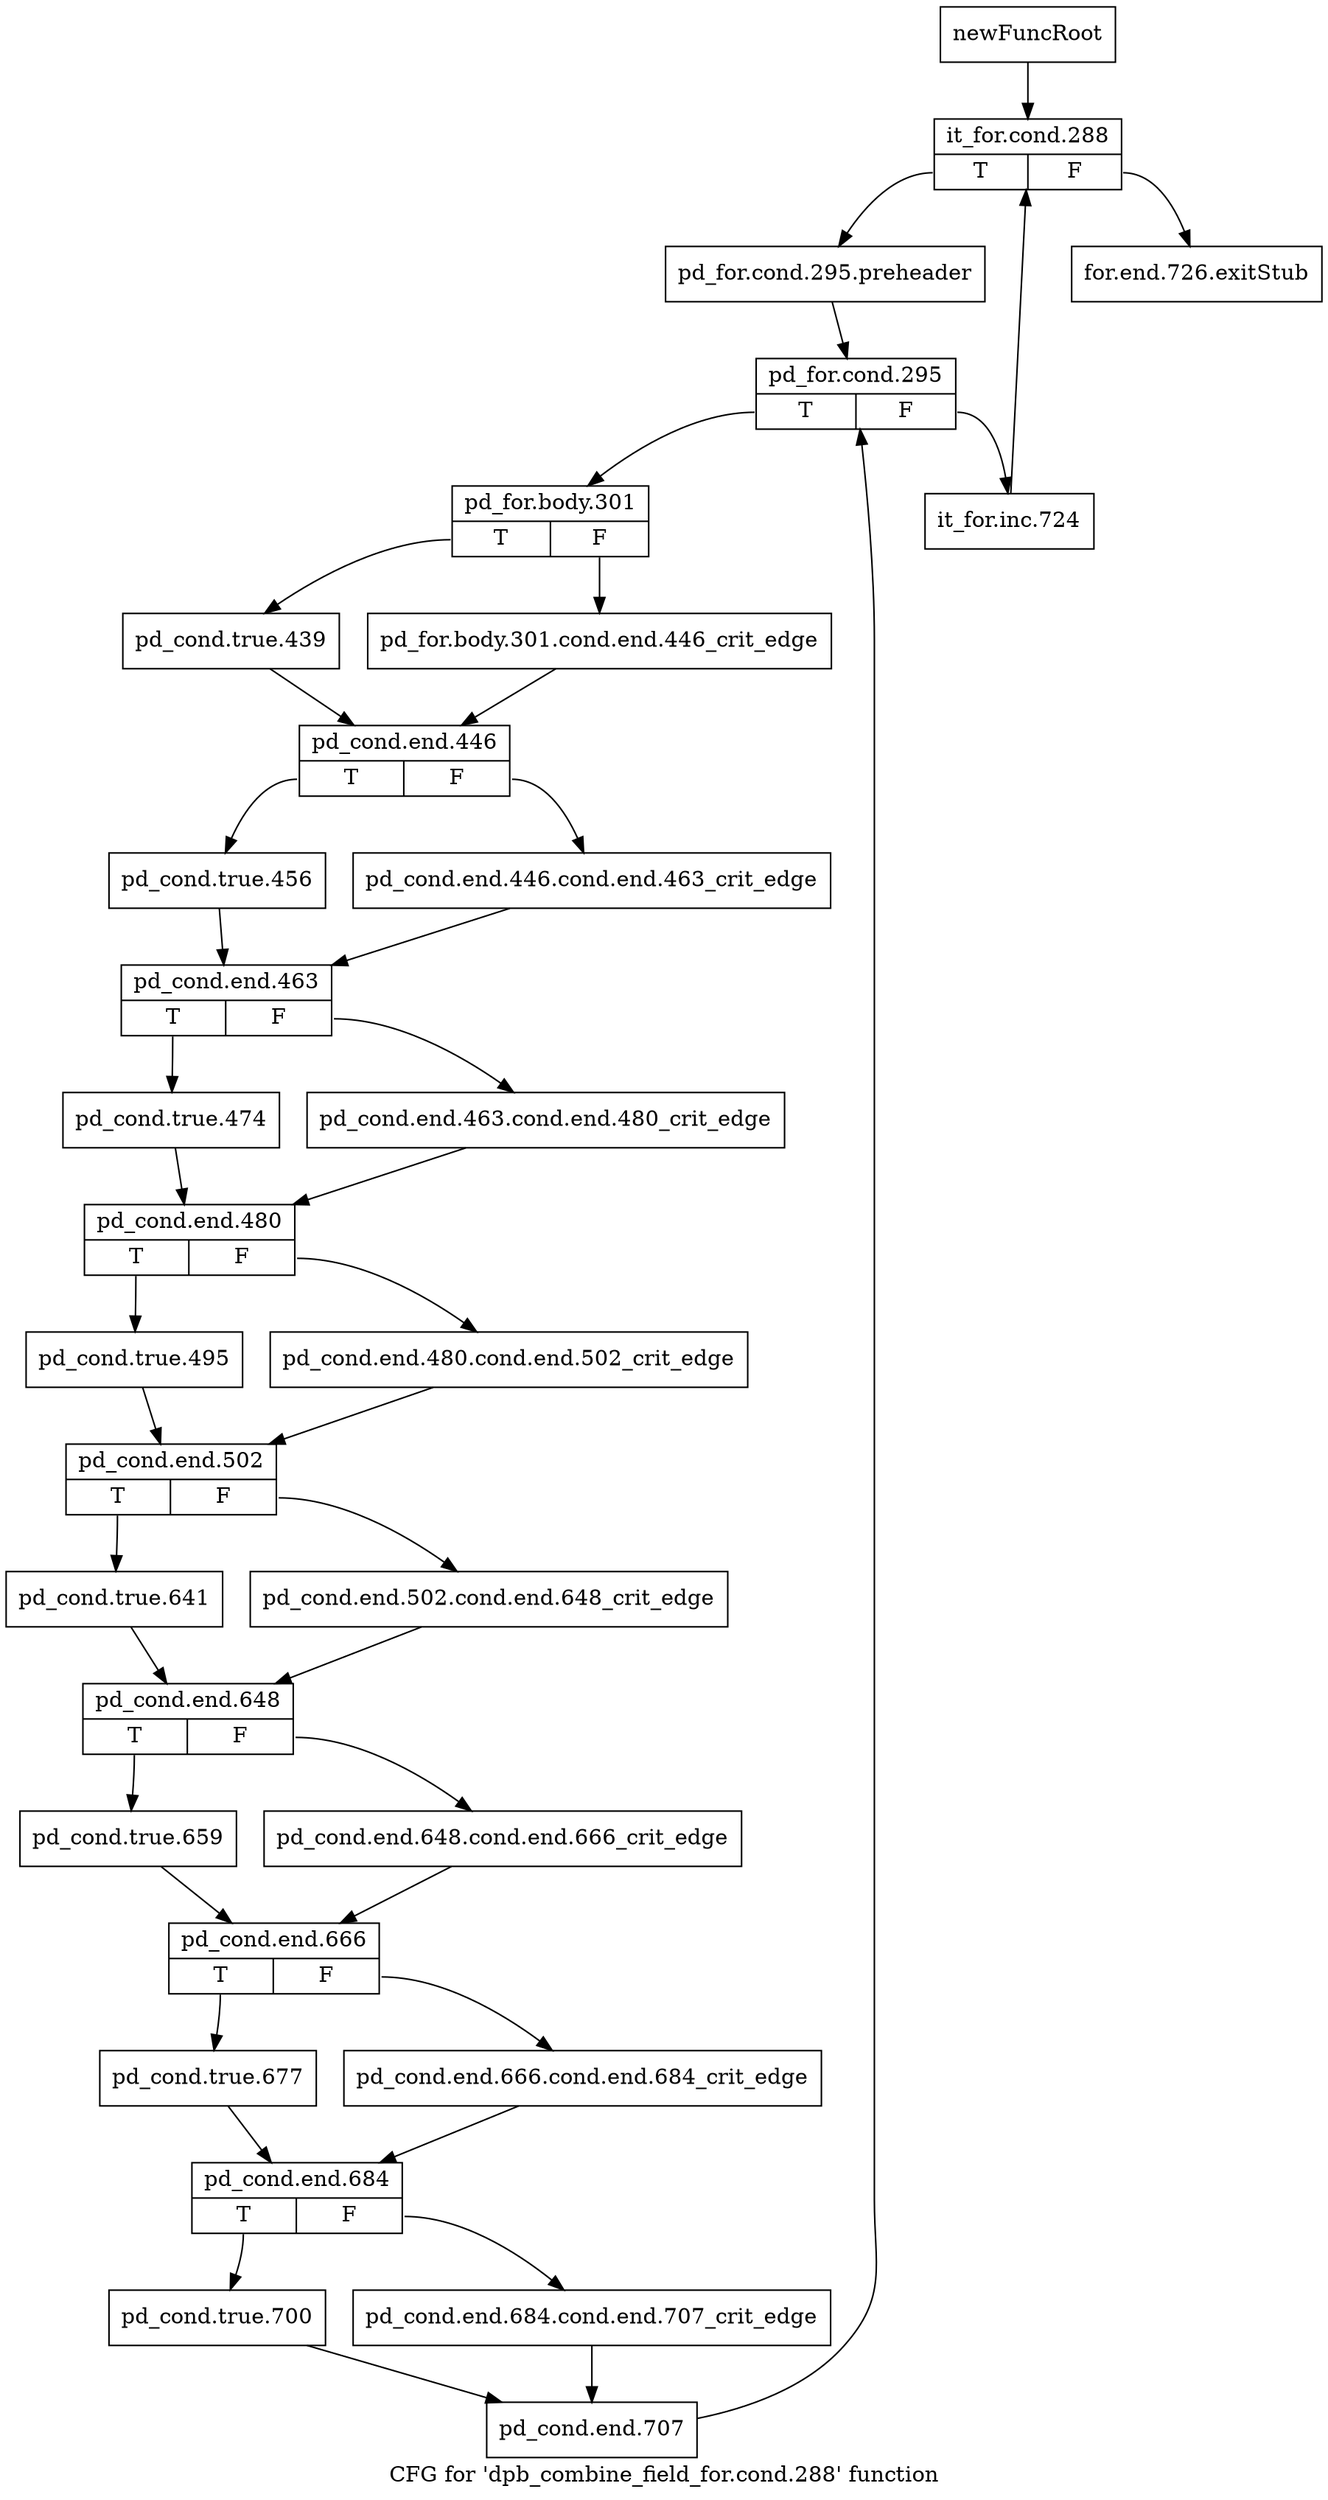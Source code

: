 digraph "CFG for 'dpb_combine_field_for.cond.288' function" {
	label="CFG for 'dpb_combine_field_for.cond.288' function";

	Node0x274df10 [shape=record,label="{newFuncRoot}"];
	Node0x274df10 -> Node0x274e530;
	Node0x274e4e0 [shape=record,label="{for.end.726.exitStub}"];
	Node0x274e530 [shape=record,label="{it_for.cond.288|{<s0>T|<s1>F}}"];
	Node0x274e530:s0 -> Node0x274e580;
	Node0x274e530:s1 -> Node0x274e4e0;
	Node0x274e580 [shape=record,label="{pd_for.cond.295.preheader}"];
	Node0x274e580 -> Node0x274e5d0;
	Node0x274e5d0 [shape=record,label="{pd_for.cond.295|{<s0>T|<s1>F}}"];
	Node0x274e5d0:s0 -> Node0x274e670;
	Node0x274e5d0:s1 -> Node0x274e620;
	Node0x274e620 [shape=record,label="{it_for.inc.724}"];
	Node0x274e620 -> Node0x274e530;
	Node0x274e670 [shape=record,label="{pd_for.body.301|{<s0>T|<s1>F}}"];
	Node0x274e670:s0 -> Node0x274e710;
	Node0x274e670:s1 -> Node0x274e6c0;
	Node0x274e6c0 [shape=record,label="{pd_for.body.301.cond.end.446_crit_edge}"];
	Node0x274e6c0 -> Node0x274e760;
	Node0x274e710 [shape=record,label="{pd_cond.true.439}"];
	Node0x274e710 -> Node0x274e760;
	Node0x274e760 [shape=record,label="{pd_cond.end.446|{<s0>T|<s1>F}}"];
	Node0x274e760:s0 -> Node0x274e800;
	Node0x274e760:s1 -> Node0x274e7b0;
	Node0x274e7b0 [shape=record,label="{pd_cond.end.446.cond.end.463_crit_edge}"];
	Node0x274e7b0 -> Node0x274e850;
	Node0x274e800 [shape=record,label="{pd_cond.true.456}"];
	Node0x274e800 -> Node0x274e850;
	Node0x274e850 [shape=record,label="{pd_cond.end.463|{<s0>T|<s1>F}}"];
	Node0x274e850:s0 -> Node0x274e8f0;
	Node0x274e850:s1 -> Node0x274e8a0;
	Node0x274e8a0 [shape=record,label="{pd_cond.end.463.cond.end.480_crit_edge}"];
	Node0x274e8a0 -> Node0x274e940;
	Node0x274e8f0 [shape=record,label="{pd_cond.true.474}"];
	Node0x274e8f0 -> Node0x274e940;
	Node0x274e940 [shape=record,label="{pd_cond.end.480|{<s0>T|<s1>F}}"];
	Node0x274e940:s0 -> Node0x274e9e0;
	Node0x274e940:s1 -> Node0x274e990;
	Node0x274e990 [shape=record,label="{pd_cond.end.480.cond.end.502_crit_edge}"];
	Node0x274e990 -> Node0x274ea30;
	Node0x274e9e0 [shape=record,label="{pd_cond.true.495}"];
	Node0x274e9e0 -> Node0x274ea30;
	Node0x274ea30 [shape=record,label="{pd_cond.end.502|{<s0>T|<s1>F}}"];
	Node0x274ea30:s0 -> Node0x274ead0;
	Node0x274ea30:s1 -> Node0x274ea80;
	Node0x274ea80 [shape=record,label="{pd_cond.end.502.cond.end.648_crit_edge}"];
	Node0x274ea80 -> Node0x274eb20;
	Node0x274ead0 [shape=record,label="{pd_cond.true.641}"];
	Node0x274ead0 -> Node0x274eb20;
	Node0x274eb20 [shape=record,label="{pd_cond.end.648|{<s0>T|<s1>F}}"];
	Node0x274eb20:s0 -> Node0x274ebc0;
	Node0x274eb20:s1 -> Node0x274eb70;
	Node0x274eb70 [shape=record,label="{pd_cond.end.648.cond.end.666_crit_edge}"];
	Node0x274eb70 -> Node0x274ec10;
	Node0x274ebc0 [shape=record,label="{pd_cond.true.659}"];
	Node0x274ebc0 -> Node0x274ec10;
	Node0x274ec10 [shape=record,label="{pd_cond.end.666|{<s0>T|<s1>F}}"];
	Node0x274ec10:s0 -> Node0x274ecb0;
	Node0x274ec10:s1 -> Node0x274ec60;
	Node0x274ec60 [shape=record,label="{pd_cond.end.666.cond.end.684_crit_edge}"];
	Node0x274ec60 -> Node0x274ed00;
	Node0x274ecb0 [shape=record,label="{pd_cond.true.677}"];
	Node0x274ecb0 -> Node0x274ed00;
	Node0x274ed00 [shape=record,label="{pd_cond.end.684|{<s0>T|<s1>F}}"];
	Node0x274ed00:s0 -> Node0x274eda0;
	Node0x274ed00:s1 -> Node0x274ed50;
	Node0x274ed50 [shape=record,label="{pd_cond.end.684.cond.end.707_crit_edge}"];
	Node0x274ed50 -> Node0x274edf0;
	Node0x274eda0 [shape=record,label="{pd_cond.true.700}"];
	Node0x274eda0 -> Node0x274edf0;
	Node0x274edf0 [shape=record,label="{pd_cond.end.707}"];
	Node0x274edf0 -> Node0x274e5d0;
}
